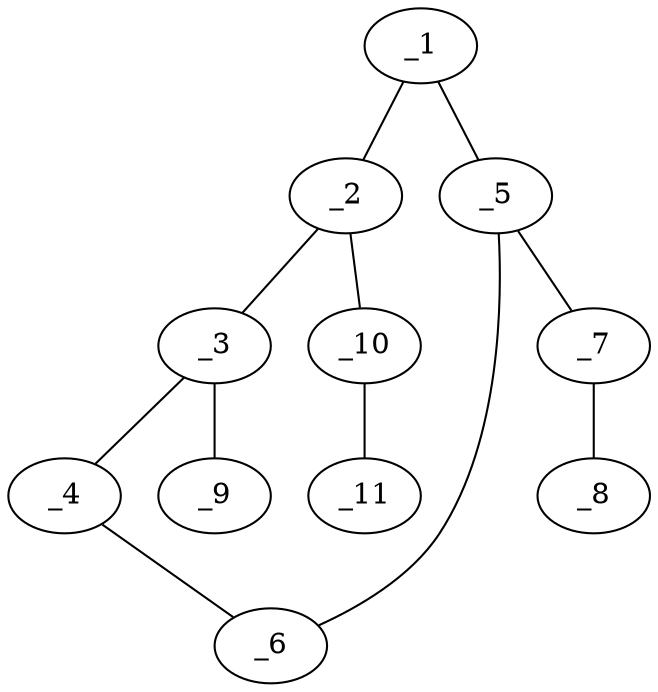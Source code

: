 graph molid623657 {
	_1	 [charge=0,
		chem=2,
		symbol="O  ",
		x="4.5981",
		y="0.25"];
	_2	 [charge=0,
		chem=1,
		symbol="C  ",
		x="3.7321",
		y="0.75"];
	_1 -- _2	 [valence=1];
	_5	 [charge=0,
		chem=1,
		symbol="C  ",
		x="4.5981",
		y="-0.75"];
	_1 -- _5	 [valence=1];
	_3	 [charge=0,
		chem=1,
		symbol="C  ",
		x="2.866",
		y="0.25"];
	_2 -- _3	 [valence=1];
	_10	 [charge=0,
		chem=1,
		symbol="C  ",
		x="3.7321",
		y="1.75"];
	_2 -- _10	 [valence=1];
	_4	 [charge=0,
		chem=1,
		symbol="C  ",
		x="2.866",
		y="-0.75"];
	_3 -- _4	 [valence=1];
	_9	 [charge=0,
		chem=2,
		symbol="O  ",
		x=2,
		y="0.75"];
	_3 -- _9	 [valence=1];
	_6	 [charge=0,
		chem=1,
		symbol="C  ",
		x="3.732",
		y="-1.25"];
	_4 -- _6	 [valence=2];
	_5 -- _6	 [valence=1];
	_7	 [charge=0,
		chem=2,
		symbol="O  ",
		x="5.4641",
		y="-1.25"];
	_5 -- _7	 [valence=1];
	_8	 [charge=0,
		chem=1,
		symbol="C  ",
		x="5.4641",
		y="-2.25"];
	_7 -- _8	 [valence=1];
	_11	 [charge=0,
		chem=2,
		symbol="O  ",
		x="4.5981",
		y="2.25"];
	_10 -- _11	 [valence=1];
}
